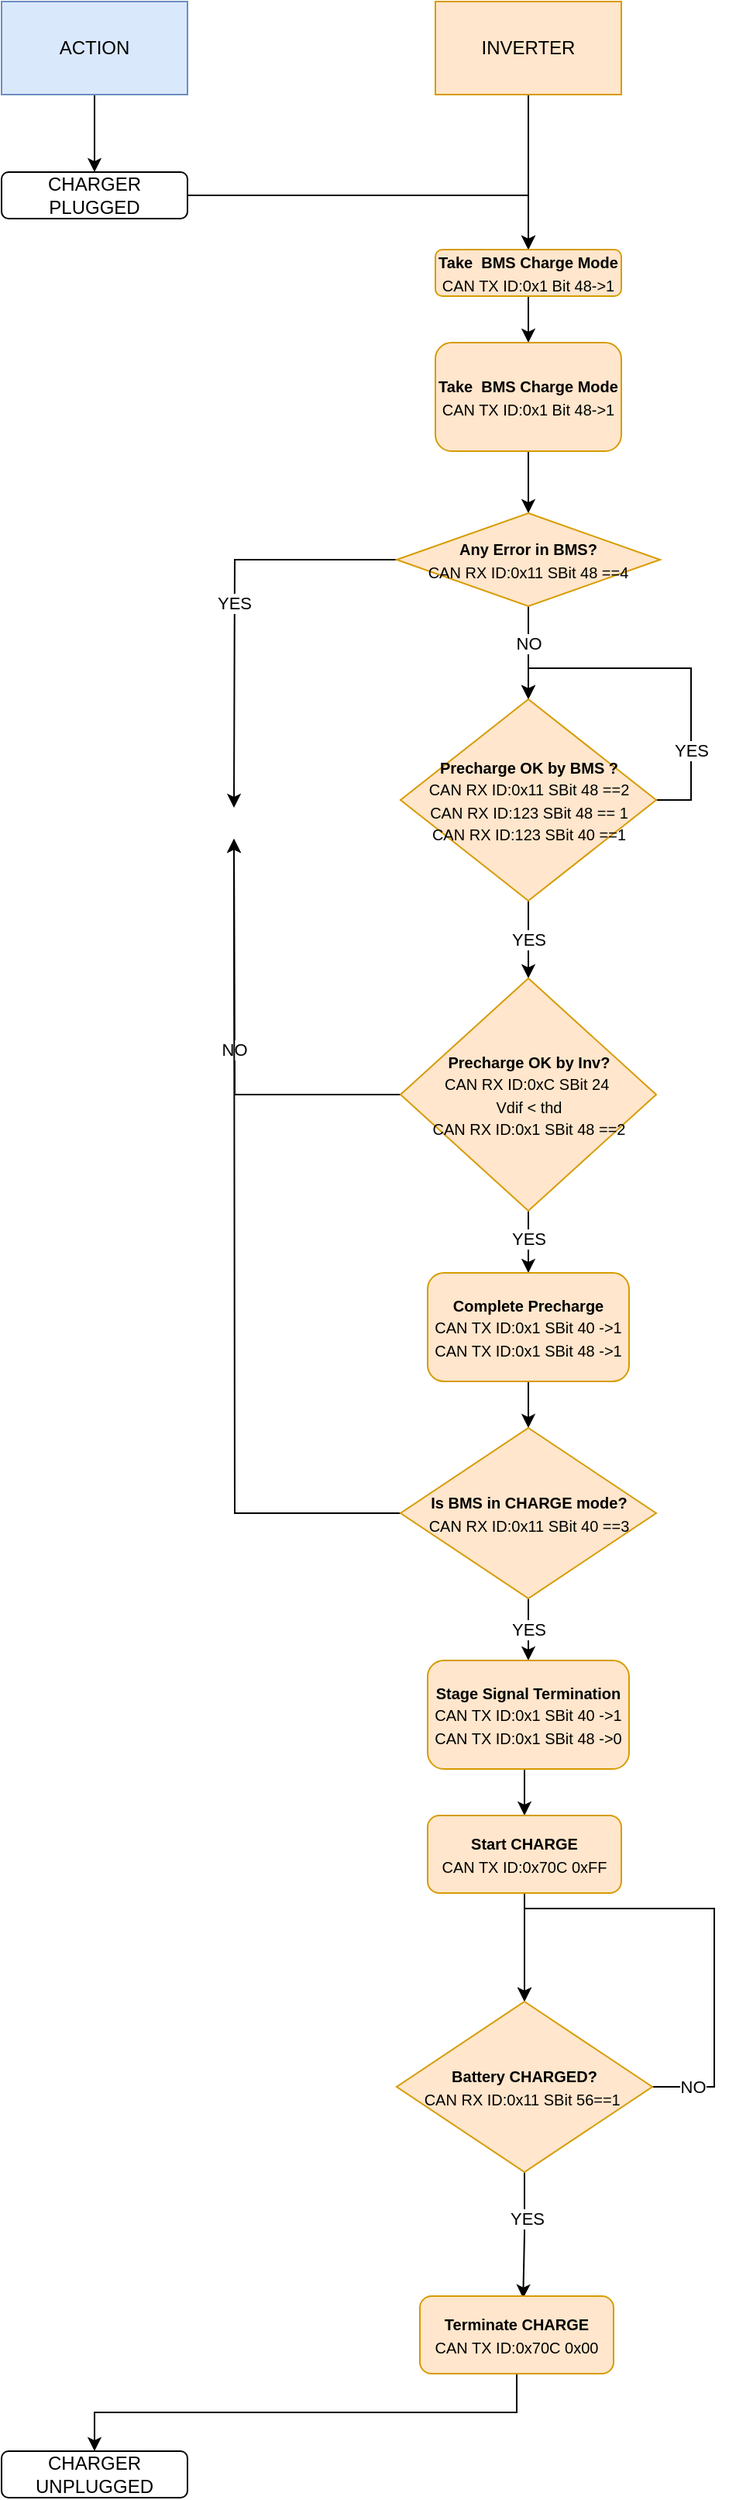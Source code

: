 <mxfile version="15.2.7" type="github">
  <diagram id="14p2Cj65Y2rK40kxL4Wj" name="Page-1">
    <mxGraphModel dx="4063" dy="2206" grid="1" gridSize="10" guides="1" tooltips="1" connect="1" arrows="1" fold="1" page="1" pageScale="1" pageWidth="850" pageHeight="1100" math="0" shadow="0">
      <root>
        <mxCell id="0" />
        <mxCell id="1" parent="0" />
        <mxCell id="yloUZSJw0SqkbMTlMlvL-44" value="" style="edgeStyle=orthogonalEdgeStyle;rounded=0;orthogonalLoop=1;jettySize=auto;html=1;" edge="1" parent="1" source="yloUZSJw0SqkbMTlMlvL-1" target="yloUZSJw0SqkbMTlMlvL-5">
          <mxGeometry relative="1" as="geometry" />
        </mxCell>
        <mxCell id="yloUZSJw0SqkbMTlMlvL-1" value="ACTION" style="rounded=0;whiteSpace=wrap;html=1;fillColor=#dae8fc;strokeColor=#6c8ebf;" vertex="1" parent="1">
          <mxGeometry x="40" y="20" width="120" height="60" as="geometry" />
        </mxCell>
        <mxCell id="yloUZSJw0SqkbMTlMlvL-7" style="edgeStyle=orthogonalEdgeStyle;rounded=0;orthogonalLoop=1;jettySize=auto;html=1;exitX=0.5;exitY=1;exitDx=0;exitDy=0;" edge="1" parent="1" source="yloUZSJw0SqkbMTlMlvL-2">
          <mxGeometry relative="1" as="geometry">
            <mxPoint x="380" y="180" as="targetPoint" />
          </mxGeometry>
        </mxCell>
        <mxCell id="yloUZSJw0SqkbMTlMlvL-2" value="INVERTER" style="rounded=0;whiteSpace=wrap;html=1;fillColor=#ffe6cc;strokeColor=#d79b00;" vertex="1" parent="1">
          <mxGeometry x="320" y="20" width="120" height="60" as="geometry" />
        </mxCell>
        <mxCell id="yloUZSJw0SqkbMTlMlvL-9" style="edgeStyle=orthogonalEdgeStyle;rounded=0;orthogonalLoop=1;jettySize=auto;html=1;exitX=1;exitY=0.5;exitDx=0;exitDy=0;entryX=0.5;entryY=0;entryDx=0;entryDy=0;" edge="1" parent="1" source="yloUZSJw0SqkbMTlMlvL-5" target="yloUZSJw0SqkbMTlMlvL-8">
          <mxGeometry relative="1" as="geometry" />
        </mxCell>
        <mxCell id="yloUZSJw0SqkbMTlMlvL-5" value="CHARGER PLUGGED" style="rounded=1;whiteSpace=wrap;html=1;" vertex="1" parent="1">
          <mxGeometry x="40" y="130" width="120" height="30" as="geometry" />
        </mxCell>
        <mxCell id="yloUZSJw0SqkbMTlMlvL-11" style="edgeStyle=orthogonalEdgeStyle;rounded=0;orthogonalLoop=1;jettySize=auto;html=1;exitX=0.5;exitY=1;exitDx=0;exitDy=0;" edge="1" parent="1" source="yloUZSJw0SqkbMTlMlvL-8" target="yloUZSJw0SqkbMTlMlvL-10">
          <mxGeometry relative="1" as="geometry" />
        </mxCell>
        <mxCell id="yloUZSJw0SqkbMTlMlvL-8" value="&lt;font style=&quot;font-size: 10px&quot;&gt;&lt;b&gt;Take&amp;nbsp; BMS Charge Mode&lt;/b&gt;&lt;br&gt;CAN TX ID:0x1 Bit 48-&amp;gt;1&lt;/font&gt;" style="rounded=1;whiteSpace=wrap;html=1;fillColor=#ffe6cc;strokeColor=#d79b00;" vertex="1" parent="1">
          <mxGeometry x="320" y="180" width="120" height="30" as="geometry" />
        </mxCell>
        <mxCell id="yloUZSJw0SqkbMTlMlvL-14" style="edgeStyle=orthogonalEdgeStyle;rounded=0;orthogonalLoop=1;jettySize=auto;html=1;exitX=0.5;exitY=1;exitDx=0;exitDy=0;" edge="1" parent="1" source="yloUZSJw0SqkbMTlMlvL-10" target="yloUZSJw0SqkbMTlMlvL-13">
          <mxGeometry relative="1" as="geometry" />
        </mxCell>
        <mxCell id="yloUZSJw0SqkbMTlMlvL-10" value="&lt;font style=&quot;font-size: 10px&quot;&gt;&lt;b&gt;Take&amp;nbsp; BMS Charge Mode&lt;/b&gt;&lt;br&gt;CAN TX ID:0x1 Bit 48-&amp;gt;1&lt;/font&gt;" style="rounded=1;whiteSpace=wrap;html=1;fillColor=#ffe6cc;strokeColor=#d79b00;" vertex="1" parent="1">
          <mxGeometry x="320" y="240" width="120" height="70" as="geometry" />
        </mxCell>
        <mxCell id="yloUZSJw0SqkbMTlMlvL-15" value="NO" style="edgeStyle=orthogonalEdgeStyle;rounded=0;orthogonalLoop=1;jettySize=auto;html=1;exitX=0.5;exitY=1;exitDx=0;exitDy=0;entryX=0.5;entryY=0;entryDx=0;entryDy=0;" edge="1" parent="1" source="yloUZSJw0SqkbMTlMlvL-13" target="yloUZSJw0SqkbMTlMlvL-16">
          <mxGeometry x="-0.2" relative="1" as="geometry">
            <mxPoint x="380" y="450" as="targetPoint" />
            <mxPoint as="offset" />
          </mxGeometry>
        </mxCell>
        <mxCell id="yloUZSJw0SqkbMTlMlvL-23" value="YES" style="edgeStyle=orthogonalEdgeStyle;rounded=0;orthogonalLoop=1;jettySize=auto;html=1;exitX=0;exitY=0.5;exitDx=0;exitDy=0;" edge="1" parent="1" source="yloUZSJw0SqkbMTlMlvL-13">
          <mxGeometry relative="1" as="geometry">
            <mxPoint x="190" y="540" as="targetPoint" />
          </mxGeometry>
        </mxCell>
        <mxCell id="yloUZSJw0SqkbMTlMlvL-13" value="&lt;font style=&quot;font-size: 10px&quot;&gt;&lt;b&gt;Any Error in BMS?&lt;/b&gt;&lt;br&gt;CAN RX ID:0x11 SBit 48 ==4&lt;/font&gt;" style="rhombus;whiteSpace=wrap;html=1;fillColor=#ffe6cc;strokeColor=#d79b00;" vertex="1" parent="1">
          <mxGeometry x="295" y="350" width="170" height="60" as="geometry" />
        </mxCell>
        <mxCell id="yloUZSJw0SqkbMTlMlvL-19" value="YES" style="edgeStyle=orthogonalEdgeStyle;rounded=0;orthogonalLoop=1;jettySize=auto;html=1;entryX=0.5;entryY=0;entryDx=0;entryDy=0;exitX=1;exitY=0.5;exitDx=0;exitDy=0;" edge="1" parent="1" source="yloUZSJw0SqkbMTlMlvL-16" target="yloUZSJw0SqkbMTlMlvL-16">
          <mxGeometry x="-0.517" relative="1" as="geometry">
            <mxPoint x="380" y="450" as="targetPoint" />
            <mxPoint x="485" y="530" as="sourcePoint" />
            <Array as="points">
              <mxPoint x="485" y="535" />
              <mxPoint x="485" y="450" />
              <mxPoint x="380" y="450" />
            </Array>
            <mxPoint y="1" as="offset" />
          </mxGeometry>
        </mxCell>
        <mxCell id="yloUZSJw0SqkbMTlMlvL-20" style="edgeStyle=orthogonalEdgeStyle;rounded=0;orthogonalLoop=1;jettySize=auto;html=1;exitX=0.5;exitY=1;exitDx=0;exitDy=0;" edge="1" parent="1" source="yloUZSJw0SqkbMTlMlvL-16">
          <mxGeometry relative="1" as="geometry">
            <mxPoint x="380" y="550" as="targetPoint" />
          </mxGeometry>
        </mxCell>
        <mxCell id="yloUZSJw0SqkbMTlMlvL-22" value="YES" style="edgeStyle=orthogonalEdgeStyle;rounded=0;orthogonalLoop=1;jettySize=auto;html=1;exitX=0.5;exitY=1;exitDx=0;exitDy=0;" edge="1" parent="1" source="yloUZSJw0SqkbMTlMlvL-16" target="yloUZSJw0SqkbMTlMlvL-21">
          <mxGeometry relative="1" as="geometry" />
        </mxCell>
        <mxCell id="yloUZSJw0SqkbMTlMlvL-16" value="&lt;font style=&quot;font-size: 10px&quot;&gt;&lt;b&gt;Precharge OK by BMS ?&lt;/b&gt;&lt;br&gt;CAN RX ID:0x11 SBit 48 ==2&lt;br&gt;CAN RX ID:123 SBit 48 == 1&lt;br&gt;CAN RX ID:123 SBit 40 ==1&lt;br&gt;&lt;/font&gt;" style="rhombus;whiteSpace=wrap;html=1;fillColor=#ffe6cc;strokeColor=#d79b00;" vertex="1" parent="1">
          <mxGeometry x="297.5" y="470" width="165" height="130" as="geometry" />
        </mxCell>
        <mxCell id="yloUZSJw0SqkbMTlMlvL-24" value="NO" style="edgeStyle=orthogonalEdgeStyle;rounded=0;orthogonalLoop=1;jettySize=auto;html=1;exitX=0;exitY=0.5;exitDx=0;exitDy=0;" edge="1" parent="1" source="yloUZSJw0SqkbMTlMlvL-21">
          <mxGeometry relative="1" as="geometry">
            <mxPoint x="190" y="560" as="targetPoint" />
          </mxGeometry>
        </mxCell>
        <mxCell id="yloUZSJw0SqkbMTlMlvL-25" style="edgeStyle=orthogonalEdgeStyle;rounded=0;orthogonalLoop=1;jettySize=auto;html=1;exitX=0.5;exitY=1;exitDx=0;exitDy=0;" edge="1" parent="1" source="yloUZSJw0SqkbMTlMlvL-21">
          <mxGeometry relative="1" as="geometry">
            <mxPoint x="380" y="800" as="targetPoint" />
          </mxGeometry>
        </mxCell>
        <mxCell id="yloUZSJw0SqkbMTlMlvL-27" value="YES" style="edgeStyle=orthogonalEdgeStyle;rounded=0;orthogonalLoop=1;jettySize=auto;html=1;exitX=0.5;exitY=1;exitDx=0;exitDy=0;entryX=0.5;entryY=0;entryDx=0;entryDy=0;" edge="1" parent="1" source="yloUZSJw0SqkbMTlMlvL-21" target="yloUZSJw0SqkbMTlMlvL-28">
          <mxGeometry x="-0.143" relative="1" as="geometry">
            <mxPoint x="380" y="870" as="targetPoint" />
            <mxPoint y="1" as="offset" />
          </mxGeometry>
        </mxCell>
        <mxCell id="yloUZSJw0SqkbMTlMlvL-21" value="&lt;font style=&quot;font-size: 10px&quot;&gt;&lt;b&gt;Precharge OK by Inv?&lt;/b&gt;&lt;br&gt;CAN RX ID:0xC SBit 24&amp;nbsp;&lt;br&gt;Vdif &amp;lt; thd&lt;br&gt;CAN RX ID:0x1 SBit 48 ==2&lt;br&gt;&lt;/font&gt;" style="rhombus;whiteSpace=wrap;html=1;fillColor=#ffe6cc;strokeColor=#d79b00;" vertex="1" parent="1">
          <mxGeometry x="297.5" y="650" width="165" height="150" as="geometry" />
        </mxCell>
        <mxCell id="yloUZSJw0SqkbMTlMlvL-31" style="edgeStyle=orthogonalEdgeStyle;rounded=0;orthogonalLoop=1;jettySize=auto;html=1;exitX=0.5;exitY=1;exitDx=0;exitDy=0;entryX=0.5;entryY=0;entryDx=0;entryDy=0;" edge="1" parent="1" source="yloUZSJw0SqkbMTlMlvL-28" target="yloUZSJw0SqkbMTlMlvL-30">
          <mxGeometry relative="1" as="geometry" />
        </mxCell>
        <mxCell id="yloUZSJw0SqkbMTlMlvL-28" value="&lt;font style=&quot;font-size: 10px&quot;&gt;&lt;b&gt;Complete Precharge&lt;/b&gt;&lt;br&gt;CAN TX ID:0x1 SBit 40 -&amp;gt;1&lt;br&gt;CAN TX ID:0x1 SBit 48 -&amp;gt;1&lt;br&gt;&lt;/font&gt;" style="rounded=1;whiteSpace=wrap;html=1;fillColor=#ffe6cc;strokeColor=#d79b00;" vertex="1" parent="1">
          <mxGeometry x="315" y="840" width="130" height="70" as="geometry" />
        </mxCell>
        <mxCell id="yloUZSJw0SqkbMTlMlvL-32" style="edgeStyle=orthogonalEdgeStyle;rounded=0;orthogonalLoop=1;jettySize=auto;html=1;exitX=0;exitY=0.5;exitDx=0;exitDy=0;" edge="1" parent="1" source="yloUZSJw0SqkbMTlMlvL-30">
          <mxGeometry relative="1" as="geometry">
            <mxPoint x="190" y="560" as="targetPoint" />
          </mxGeometry>
        </mxCell>
        <mxCell id="yloUZSJw0SqkbMTlMlvL-33" value="YES" style="edgeStyle=orthogonalEdgeStyle;rounded=0;orthogonalLoop=1;jettySize=auto;html=1;exitX=0.5;exitY=1;exitDx=0;exitDy=0;entryX=0.5;entryY=0;entryDx=0;entryDy=0;" edge="1" parent="1" source="yloUZSJw0SqkbMTlMlvL-30" target="yloUZSJw0SqkbMTlMlvL-34">
          <mxGeometry relative="1" as="geometry">
            <mxPoint x="380" y="1090" as="targetPoint" />
          </mxGeometry>
        </mxCell>
        <mxCell id="yloUZSJw0SqkbMTlMlvL-30" value="&lt;font style=&quot;font-size: 10px&quot;&gt;&lt;b&gt;Is BMS in CHARGE mode?&lt;br&gt;&lt;/b&gt;CAN RX ID:0x11 SBit 40 ==3&lt;br&gt;&lt;/font&gt;" style="rhombus;whiteSpace=wrap;html=1;fillColor=#ffe6cc;strokeColor=#d79b00;" vertex="1" parent="1">
          <mxGeometry x="297.5" y="940" width="165" height="110" as="geometry" />
        </mxCell>
        <mxCell id="yloUZSJw0SqkbMTlMlvL-36" style="edgeStyle=orthogonalEdgeStyle;rounded=0;orthogonalLoop=1;jettySize=auto;html=1;exitX=0.5;exitY=1;exitDx=0;exitDy=0;entryX=0.5;entryY=0;entryDx=0;entryDy=0;" edge="1" parent="1" source="yloUZSJw0SqkbMTlMlvL-34" target="yloUZSJw0SqkbMTlMlvL-35">
          <mxGeometry relative="1" as="geometry" />
        </mxCell>
        <mxCell id="yloUZSJw0SqkbMTlMlvL-34" value="&lt;font style=&quot;font-size: 10px&quot;&gt;&lt;b&gt;Stage Signal Termination&lt;/b&gt;&lt;br&gt;CAN TX ID:0x1 SBit 40 -&amp;gt;1&lt;br&gt;CAN TX ID:0x1 SBit 48 -&amp;gt;0&lt;br&gt;&lt;/font&gt;" style="rounded=1;whiteSpace=wrap;html=1;fillColor=#ffe6cc;strokeColor=#d79b00;" vertex="1" parent="1">
          <mxGeometry x="315" y="1090" width="130" height="70" as="geometry" />
        </mxCell>
        <mxCell id="yloUZSJw0SqkbMTlMlvL-38" style="edgeStyle=orthogonalEdgeStyle;rounded=0;orthogonalLoop=1;jettySize=auto;html=1;exitX=0.5;exitY=1;exitDx=0;exitDy=0;entryX=0.5;entryY=0;entryDx=0;entryDy=0;" edge="1" parent="1" source="yloUZSJw0SqkbMTlMlvL-35" target="yloUZSJw0SqkbMTlMlvL-37">
          <mxGeometry relative="1" as="geometry" />
        </mxCell>
        <mxCell id="yloUZSJw0SqkbMTlMlvL-35" value="&lt;font style=&quot;font-size: 10px&quot;&gt;&lt;b&gt;Start CHARGE&lt;/b&gt;&lt;br&gt;CAN TX ID:0x70C 0xFF&lt;br&gt;&lt;/font&gt;" style="rounded=1;whiteSpace=wrap;html=1;fillColor=#ffe6cc;strokeColor=#d79b00;" vertex="1" parent="1">
          <mxGeometry x="315" y="1190" width="125" height="50" as="geometry" />
        </mxCell>
        <mxCell id="yloUZSJw0SqkbMTlMlvL-39" value="NO" style="edgeStyle=orthogonalEdgeStyle;rounded=0;orthogonalLoop=1;jettySize=auto;html=1;exitX=1;exitY=0.5;exitDx=0;exitDy=0;entryX=0.5;entryY=0;entryDx=0;entryDy=0;" edge="1" parent="1" source="yloUZSJw0SqkbMTlMlvL-37" target="yloUZSJw0SqkbMTlMlvL-37">
          <mxGeometry x="-0.845" relative="1" as="geometry">
            <mxPoint x="380" y="1270" as="targetPoint" />
            <Array as="points">
              <mxPoint x="500" y="1365" />
              <mxPoint x="500" y="1250" />
              <mxPoint x="378" y="1250" />
            </Array>
            <mxPoint as="offset" />
          </mxGeometry>
        </mxCell>
        <mxCell id="yloUZSJw0SqkbMTlMlvL-40" style="edgeStyle=orthogonalEdgeStyle;rounded=0;orthogonalLoop=1;jettySize=auto;html=1;exitX=0.5;exitY=1;exitDx=0;exitDy=0;entryX=0.533;entryY=0.028;entryDx=0;entryDy=0;entryPerimeter=0;" edge="1" parent="1" source="yloUZSJw0SqkbMTlMlvL-37" target="yloUZSJw0SqkbMTlMlvL-43">
          <mxGeometry relative="1" as="geometry">
            <mxPoint x="377.4" y="1420" as="targetPoint" />
          </mxGeometry>
        </mxCell>
        <mxCell id="yloUZSJw0SqkbMTlMlvL-41" value="YES" style="edgeLabel;html=1;align=center;verticalAlign=middle;resizable=0;points=[];" vertex="1" connectable="0" parent="yloUZSJw0SqkbMTlMlvL-40">
          <mxGeometry x="-0.272" y="1" relative="1" as="geometry">
            <mxPoint as="offset" />
          </mxGeometry>
        </mxCell>
        <mxCell id="yloUZSJw0SqkbMTlMlvL-37" value="&lt;font style=&quot;font-size: 10px&quot;&gt;&lt;b&gt;Battery CHARGED?&lt;/b&gt;&lt;br&gt;CAN RX ID:0x11 SBit 56==1&amp;nbsp;&lt;/font&gt;" style="rhombus;whiteSpace=wrap;html=1;fillColor=#ffe6cc;strokeColor=#d79b00;" vertex="1" parent="1">
          <mxGeometry x="295" y="1310" width="165" height="110" as="geometry" />
        </mxCell>
        <mxCell id="yloUZSJw0SqkbMTlMlvL-48" style="edgeStyle=orthogonalEdgeStyle;rounded=0;orthogonalLoop=1;jettySize=auto;html=1;exitX=0.5;exitY=1;exitDx=0;exitDy=0;entryX=0.5;entryY=0;entryDx=0;entryDy=0;" edge="1" parent="1" source="yloUZSJw0SqkbMTlMlvL-43" target="yloUZSJw0SqkbMTlMlvL-45">
          <mxGeometry relative="1" as="geometry" />
        </mxCell>
        <mxCell id="yloUZSJw0SqkbMTlMlvL-43" value="&lt;font style=&quot;font-size: 10px&quot;&gt;&lt;b&gt;Terminate CHARGE&lt;/b&gt;&lt;br&gt;CAN TX ID:0x70C 0x00&lt;br&gt;&lt;/font&gt;" style="rounded=1;whiteSpace=wrap;html=1;fillColor=#ffe6cc;strokeColor=#d79b00;" vertex="1" parent="1">
          <mxGeometry x="310" y="1500" width="125" height="50" as="geometry" />
        </mxCell>
        <mxCell id="yloUZSJw0SqkbMTlMlvL-45" value="CHARGER UNPLUGGED" style="rounded=1;whiteSpace=wrap;html=1;" vertex="1" parent="1">
          <mxGeometry x="40" y="1600" width="120" height="30" as="geometry" />
        </mxCell>
      </root>
    </mxGraphModel>
  </diagram>
</mxfile>

